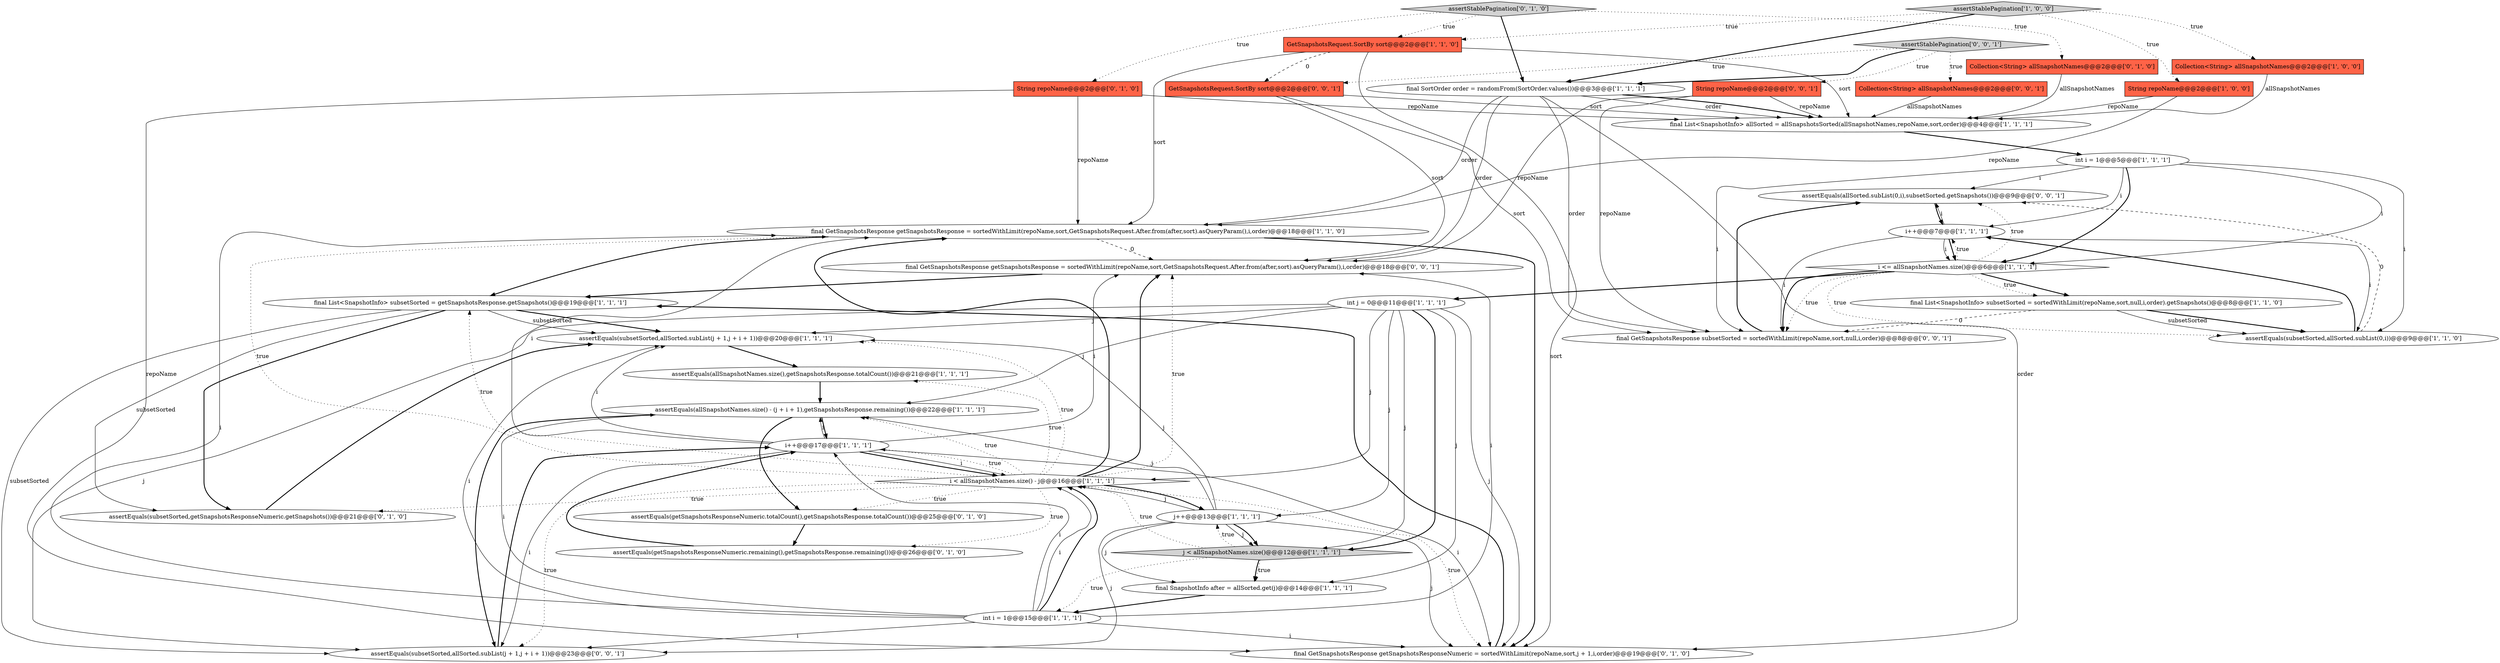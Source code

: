 digraph {
4 [style = filled, label = "assertStablePagination['1', '0', '0']", fillcolor = lightgray, shape = diamond image = "AAA0AAABBB1BBB"];
20 [style = filled, label = "final SnapshotInfo after = allSorted.get(j)@@@14@@@['1', '1', '1']", fillcolor = white, shape = ellipse image = "AAA0AAABBB1BBB"];
36 [style = filled, label = "assertEquals(allSorted.subList(0,i),subsetSorted.getSnapshots())@@@9@@@['0', '0', '1']", fillcolor = white, shape = ellipse image = "AAA0AAABBB3BBB"];
34 [style = filled, label = "final GetSnapshotsResponse getSnapshotsResponse = sortedWithLimit(repoName,sort,GetSnapshotsRequest.After.from(after,sort).asQueryParam(),i,order)@@@18@@@['0', '0', '1']", fillcolor = white, shape = ellipse image = "AAA0AAABBB3BBB"];
19 [style = filled, label = "int i = 1@@@5@@@['1', '1', '1']", fillcolor = white, shape = ellipse image = "AAA0AAABBB1BBB"];
13 [style = filled, label = "String repoName@@@2@@@['1', '0', '0']", fillcolor = tomato, shape = box image = "AAA0AAABBB1BBB"];
18 [style = filled, label = "i++@@@7@@@['1', '1', '1']", fillcolor = white, shape = ellipse image = "AAA0AAABBB1BBB"];
0 [style = filled, label = "i++@@@17@@@['1', '1', '1']", fillcolor = white, shape = ellipse image = "AAA0AAABBB1BBB"];
32 [style = filled, label = "String repoName@@@2@@@['0', '0', '1']", fillcolor = tomato, shape = box image = "AAA0AAABBB3BBB"];
12 [style = filled, label = "assertEquals(subsetSorted,allSorted.subList(0,i))@@@9@@@['1', '1', '0']", fillcolor = white, shape = ellipse image = "AAA0AAABBB1BBB"];
3 [style = filled, label = "final GetSnapshotsResponse getSnapshotsResponse = sortedWithLimit(repoName,sort,GetSnapshotsRequest.After.from(after,sort).asQueryParam(),i,order)@@@18@@@['1', '1', '0']", fillcolor = white, shape = ellipse image = "AAA0AAABBB1BBB"];
9 [style = filled, label = "assertEquals(subsetSorted,allSorted.subList(j + 1,j + i + 1))@@@20@@@['1', '1', '1']", fillcolor = white, shape = ellipse image = "AAA0AAABBB1BBB"];
15 [style = filled, label = "GetSnapshotsRequest.SortBy sort@@@2@@@['1', '1', '0']", fillcolor = tomato, shape = box image = "AAA0AAABBB1BBB"];
31 [style = filled, label = "Collection<String> allSnapshotNames@@@2@@@['0', '0', '1']", fillcolor = tomato, shape = box image = "AAA0AAABBB3BBB"];
37 [style = filled, label = "assertEquals(subsetSorted,allSorted.subList(j + 1,j + i + 1))@@@23@@@['0', '0', '1']", fillcolor = white, shape = ellipse image = "AAA0AAABBB3BBB"];
28 [style = filled, label = "assertEquals(getSnapshotsResponseNumeric.remaining(),getSnapshotsResponse.remaining())@@@26@@@['0', '1', '0']", fillcolor = white, shape = ellipse image = "AAA1AAABBB2BBB"];
17 [style = filled, label = "final SortOrder order = randomFrom(SortOrder.values())@@@3@@@['1', '1', '1']", fillcolor = white, shape = ellipse image = "AAA0AAABBB1BBB"];
8 [style = filled, label = "i < allSnapshotNames.size() - j@@@16@@@['1', '1', '1']", fillcolor = white, shape = diamond image = "AAA0AAABBB1BBB"];
26 [style = filled, label = "Collection<String> allSnapshotNames@@@2@@@['0', '1', '0']", fillcolor = tomato, shape = box image = "AAA0AAABBB2BBB"];
35 [style = filled, label = "GetSnapshotsRequest.SortBy sort@@@2@@@['0', '0', '1']", fillcolor = tomato, shape = box image = "AAA0AAABBB3BBB"];
2 [style = filled, label = "i <= allSnapshotNames.size()@@@6@@@['1', '1', '1']", fillcolor = white, shape = diamond image = "AAA0AAABBB1BBB"];
24 [style = filled, label = "assertEquals(getSnapshotsResponseNumeric.totalCount(),getSnapshotsResponse.totalCount())@@@25@@@['0', '1', '0']", fillcolor = white, shape = ellipse image = "AAA1AAABBB2BBB"];
7 [style = filled, label = "assertEquals(allSnapshotNames.size(),getSnapshotsResponse.totalCount())@@@21@@@['1', '1', '1']", fillcolor = white, shape = ellipse image = "AAA0AAABBB1BBB"];
16 [style = filled, label = "j++@@@13@@@['1', '1', '1']", fillcolor = white, shape = ellipse image = "AAA0AAABBB1BBB"];
10 [style = filled, label = "final List<SnapshotInfo> allSorted = allSnapshotsSorted(allSnapshotNames,repoName,sort,order)@@@4@@@['1', '1', '1']", fillcolor = white, shape = ellipse image = "AAA0AAABBB1BBB"];
23 [style = filled, label = "String repoName@@@2@@@['0', '1', '0']", fillcolor = tomato, shape = box image = "AAA0AAABBB2BBB"];
25 [style = filled, label = "final GetSnapshotsResponse getSnapshotsResponseNumeric = sortedWithLimit(repoName,sort,j + 1,i,order)@@@19@@@['0', '1', '0']", fillcolor = white, shape = ellipse image = "AAA1AAABBB2BBB"];
6 [style = filled, label = "final List<SnapshotInfo> subsetSorted = sortedWithLimit(repoName,sort,null,i,order).getSnapshots()@@@8@@@['1', '1', '0']", fillcolor = white, shape = ellipse image = "AAA0AAABBB1BBB"];
22 [style = filled, label = "assertEquals(allSnapshotNames.size() - (j + i + 1),getSnapshotsResponse.remaining())@@@22@@@['1', '1', '1']", fillcolor = white, shape = ellipse image = "AAA0AAABBB1BBB"];
27 [style = filled, label = "assertStablePagination['0', '1', '0']", fillcolor = lightgray, shape = diamond image = "AAA0AAABBB2BBB"];
11 [style = filled, label = "int i = 1@@@15@@@['1', '1', '1']", fillcolor = white, shape = ellipse image = "AAA0AAABBB1BBB"];
30 [style = filled, label = "assertStablePagination['0', '0', '1']", fillcolor = lightgray, shape = diamond image = "AAA0AAABBB3BBB"];
14 [style = filled, label = "final List<SnapshotInfo> subsetSorted = getSnapshotsResponse.getSnapshots()@@@19@@@['1', '1', '1']", fillcolor = white, shape = ellipse image = "AAA0AAABBB1BBB"];
33 [style = filled, label = "final GetSnapshotsResponse subsetSorted = sortedWithLimit(repoName,sort,null,i,order)@@@8@@@['0', '0', '1']", fillcolor = white, shape = ellipse image = "AAA0AAABBB3BBB"];
5 [style = filled, label = "Collection<String> allSnapshotNames@@@2@@@['1', '0', '0']", fillcolor = tomato, shape = box image = "AAA0AAABBB1BBB"];
21 [style = filled, label = "j < allSnapshotNames.size()@@@12@@@['1', '1', '1']", fillcolor = lightgray, shape = diamond image = "AAA0AAABBB1BBB"];
1 [style = filled, label = "int j = 0@@@11@@@['1', '1', '1']", fillcolor = white, shape = ellipse image = "AAA0AAABBB1BBB"];
29 [style = filled, label = "assertEquals(subsetSorted,getSnapshotsResponseNumeric.getSnapshots())@@@21@@@['0', '1', '0']", fillcolor = white, shape = ellipse image = "AAA1AAABBB2BBB"];
16->8 [style = solid, label="j"];
12->36 [style = dashed, label="0"];
1->9 [style = solid, label="j"];
22->24 [style = bold, label=""];
8->24 [style = dotted, label="true"];
32->34 [style = solid, label="repoName"];
27->15 [style = dotted, label="true"];
8->9 [style = dotted, label="true"];
0->8 [style = bold, label=""];
7->22 [style = bold, label=""];
1->22 [style = solid, label="j"];
37->0 [style = bold, label=""];
18->12 [style = solid, label="i"];
14->29 [style = bold, label=""];
36->18 [style = bold, label=""];
23->3 [style = solid, label="repoName"];
35->33 [style = solid, label="sort"];
14->29 [style = solid, label="subsetSorted"];
30->31 [style = dotted, label="true"];
2->1 [style = bold, label=""];
3->25 [style = bold, label=""];
2->33 [style = bold, label=""];
6->12 [style = bold, label=""];
15->25 [style = solid, label="sort"];
18->36 [style = solid, label="i"];
4->5 [style = dotted, label="true"];
8->28 [style = dotted, label="true"];
27->23 [style = dotted, label="true"];
21->11 [style = dotted, label="true"];
32->10 [style = solid, label="repoName"];
34->14 [style = bold, label=""];
28->0 [style = bold, label=""];
17->34 [style = solid, label="order"];
13->10 [style = solid, label="repoName"];
8->16 [style = bold, label=""];
11->8 [style = solid, label="i"];
3->14 [style = bold, label=""];
15->10 [style = solid, label="sort"];
18->2 [style = solid, label="i"];
8->34 [style = dotted, label="true"];
17->3 [style = solid, label="order"];
25->14 [style = bold, label=""];
13->3 [style = solid, label="repoName"];
4->17 [style = bold, label=""];
8->25 [style = dotted, label="true"];
21->20 [style = dotted, label="true"];
6->12 [style = solid, label="subsetSorted"];
0->8 [style = solid, label="i"];
11->25 [style = solid, label="i"];
8->3 [style = bold, label=""];
30->32 [style = dotted, label="true"];
0->9 [style = solid, label="i"];
21->20 [style = bold, label=""];
5->10 [style = solid, label="allSnapshotNames"];
31->10 [style = solid, label="allSnapshotNames"];
27->17 [style = bold, label=""];
0->25 [style = solid, label="i"];
1->21 [style = solid, label="j"];
16->21 [style = solid, label="j"];
12->18 [style = bold, label=""];
16->20 [style = solid, label="j"];
2->12 [style = dotted, label="true"];
35->10 [style = solid, label="sort"];
0->34 [style = solid, label="i"];
19->12 [style = solid, label="i"];
19->2 [style = bold, label=""];
4->13 [style = dotted, label="true"];
30->17 [style = bold, label=""];
26->10 [style = solid, label="allSnapshotNames"];
8->0 [style = dotted, label="true"];
8->37 [style = dotted, label="true"];
15->35 [style = dashed, label="0"];
20->11 [style = bold, label=""];
16->22 [style = solid, label="j"];
22->0 [style = bold, label=""];
14->9 [style = bold, label=""];
8->7 [style = dotted, label="true"];
27->26 [style = dotted, label="true"];
8->22 [style = dotted, label="true"];
0->3 [style = solid, label="i"];
19->2 [style = solid, label="i"];
15->3 [style = solid, label="sort"];
11->34 [style = solid, label="i"];
1->37 [style = solid, label="j"];
32->33 [style = solid, label="repoName"];
14->37 [style = solid, label="subsetSorted"];
11->22 [style = solid, label="i"];
11->8 [style = bold, label=""];
2->18 [style = dotted, label="true"];
19->33 [style = solid, label="i"];
2->6 [style = bold, label=""];
21->8 [style = dotted, label="true"];
8->3 [style = dotted, label="true"];
21->16 [style = dotted, label="true"];
1->25 [style = solid, label="j"];
8->29 [style = dotted, label="true"];
19->36 [style = solid, label="i"];
35->34 [style = solid, label="sort"];
6->33 [style = dashed, label="0"];
16->9 [style = solid, label="j"];
29->9 [style = bold, label=""];
11->3 [style = solid, label="i"];
11->37 [style = solid, label="i"];
14->9 [style = solid, label="subsetSorted"];
18->2 [style = bold, label=""];
16->37 [style = solid, label="j"];
17->25 [style = solid, label="order"];
1->8 [style = solid, label="j"];
2->33 [style = dotted, label="true"];
1->21 [style = bold, label=""];
1->16 [style = solid, label="j"];
2->36 [style = dotted, label="true"];
2->6 [style = dotted, label="true"];
0->37 [style = solid, label="i"];
23->25 [style = solid, label="repoName"];
30->35 [style = dotted, label="true"];
11->9 [style = solid, label="i"];
0->22 [style = solid, label="i"];
8->34 [style = bold, label=""];
10->19 [style = bold, label=""];
16->21 [style = bold, label=""];
4->15 [style = dotted, label="true"];
17->10 [style = solid, label="order"];
11->0 [style = solid, label="i"];
1->20 [style = solid, label="j"];
16->25 [style = solid, label="j"];
19->18 [style = solid, label="i"];
18->33 [style = solid, label="i"];
8->14 [style = dotted, label="true"];
3->34 [style = dashed, label="0"];
24->28 [style = bold, label=""];
23->10 [style = solid, label="repoName"];
33->36 [style = bold, label=""];
17->33 [style = solid, label="order"];
17->10 [style = bold, label=""];
22->37 [style = bold, label=""];
9->7 [style = bold, label=""];
}
